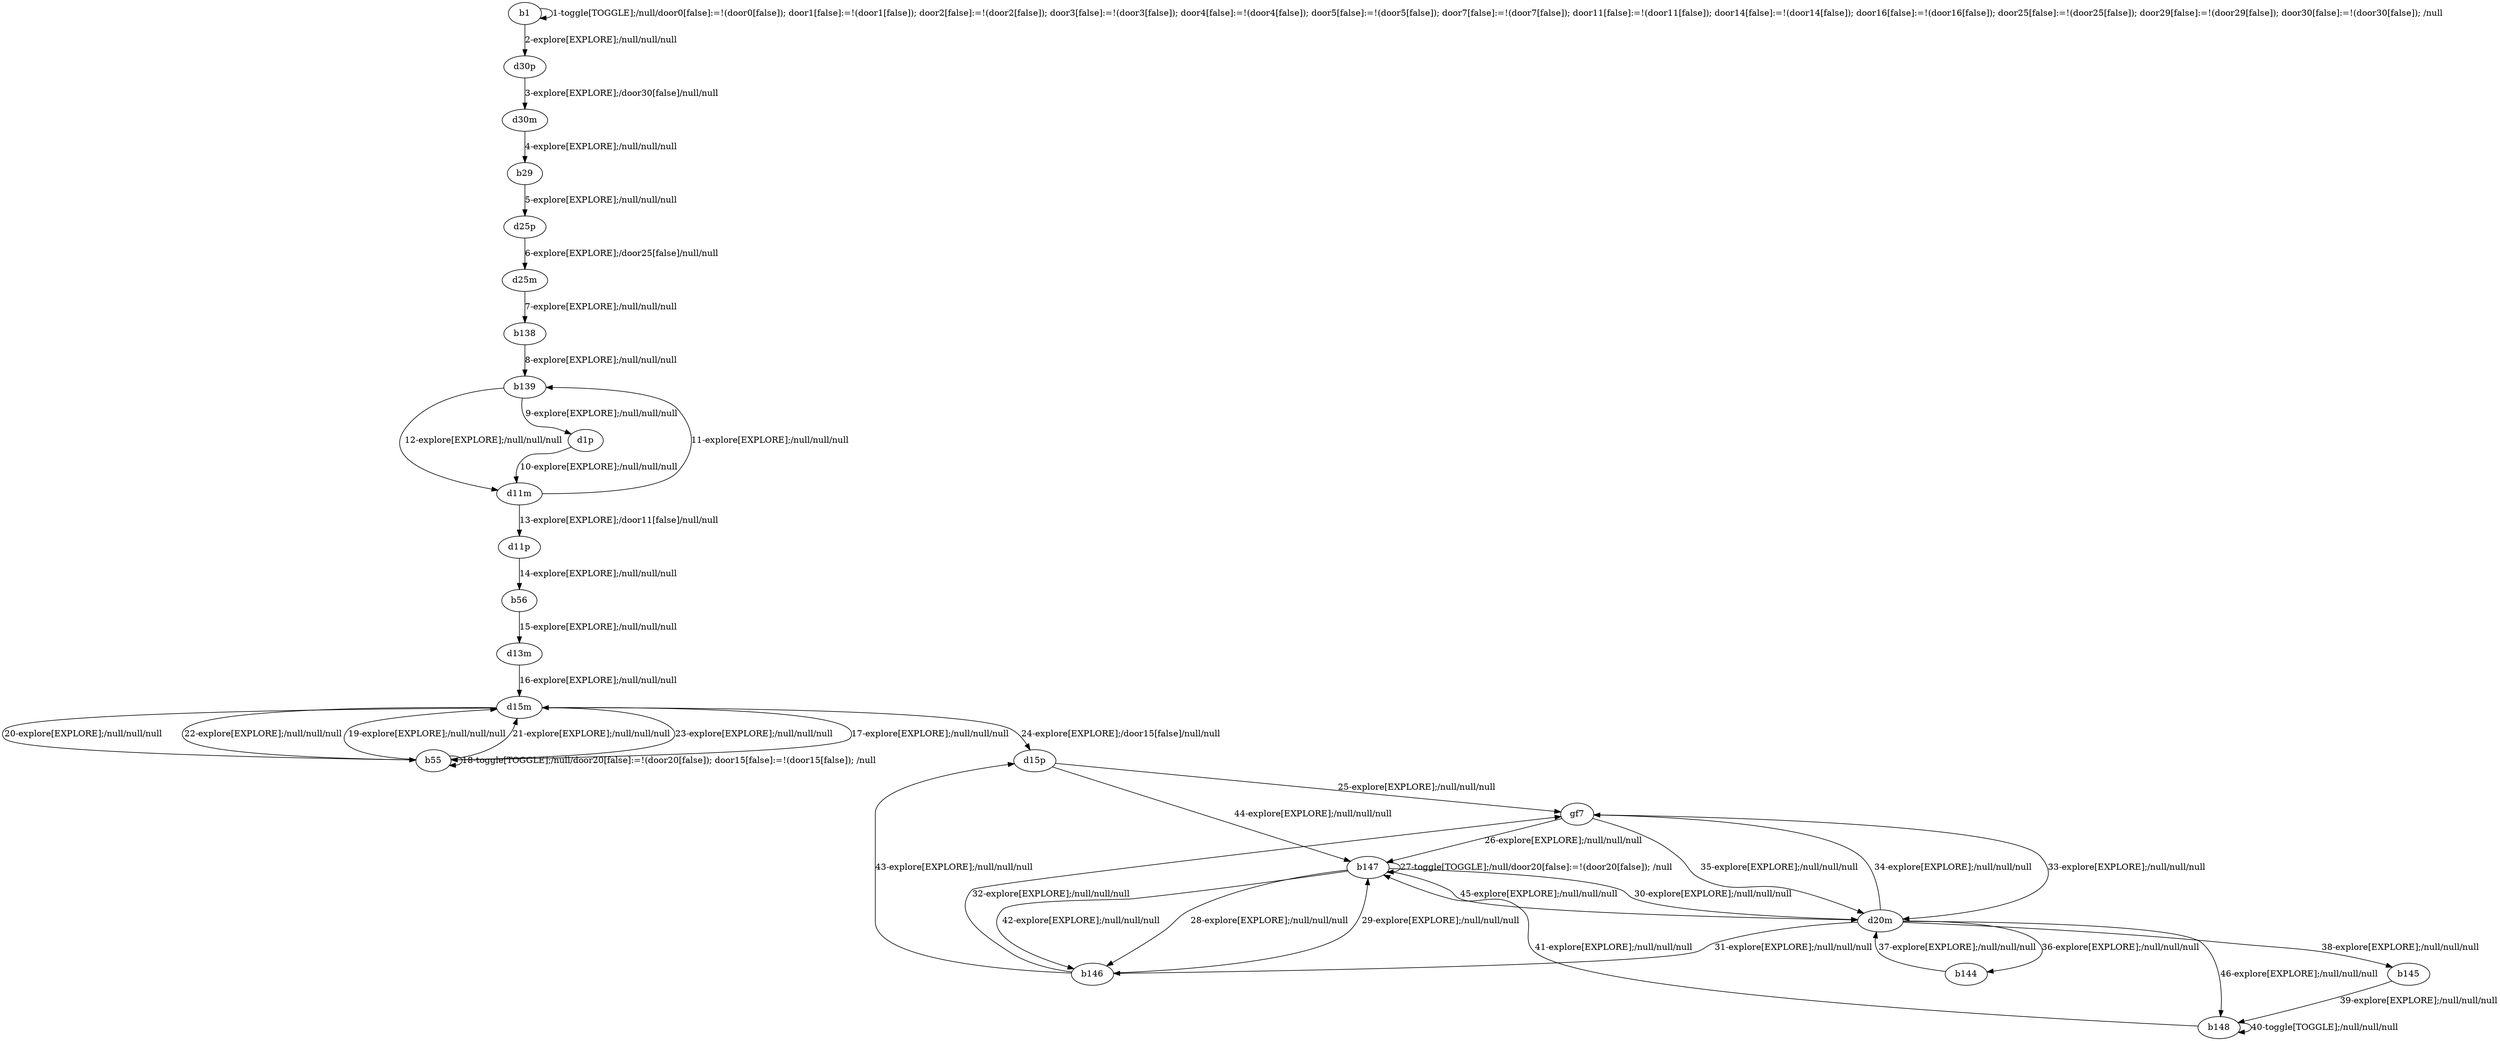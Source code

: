 # Total number of goals covered by this test: 1
# d20m --> b148

digraph g {
"b1" -> "b1" [label = "1-toggle[TOGGLE];/null/door0[false]:=!(door0[false]); door1[false]:=!(door1[false]); door2[false]:=!(door2[false]); door3[false]:=!(door3[false]); door4[false]:=!(door4[false]); door5[false]:=!(door5[false]); door7[false]:=!(door7[false]); door11[false]:=!(door11[false]); door14[false]:=!(door14[false]); door16[false]:=!(door16[false]); door25[false]:=!(door25[false]); door29[false]:=!(door29[false]); door30[false]:=!(door30[false]); /null"];
"b1" -> "d30p" [label = "2-explore[EXPLORE];/null/null/null"];
"d30p" -> "d30m" [label = "3-explore[EXPLORE];/door30[false]/null/null"];
"d30m" -> "b29" [label = "4-explore[EXPLORE];/null/null/null"];
"b29" -> "d25p" [label = "5-explore[EXPLORE];/null/null/null"];
"d25p" -> "d25m" [label = "6-explore[EXPLORE];/door25[false]/null/null"];
"d25m" -> "b138" [label = "7-explore[EXPLORE];/null/null/null"];
"b138" -> "b139" [label = "8-explore[EXPLORE];/null/null/null"];
"b139" -> "d1p" [label = "9-explore[EXPLORE];/null/null/null"];
"d1p" -> "d11m" [label = "10-explore[EXPLORE];/null/null/null"];
"d11m" -> "b139" [label = "11-explore[EXPLORE];/null/null/null"];
"b139" -> "d11m" [label = "12-explore[EXPLORE];/null/null/null"];
"d11m" -> "d11p" [label = "13-explore[EXPLORE];/door11[false]/null/null"];
"d11p" -> "b56" [label = "14-explore[EXPLORE];/null/null/null"];
"b56" -> "d13m" [label = "15-explore[EXPLORE];/null/null/null"];
"d13m" -> "d15m" [label = "16-explore[EXPLORE];/null/null/null"];
"d15m" -> "b55" [label = "17-explore[EXPLORE];/null/null/null"];
"b55" -> "b55" [label = "18-toggle[TOGGLE];/null/door20[false]:=!(door20[false]); door15[false]:=!(door15[false]); /null"];
"b55" -> "d15m" [label = "19-explore[EXPLORE];/null/null/null"];
"d15m" -> "b55" [label = "20-explore[EXPLORE];/null/null/null"];
"b55" -> "d15m" [label = "21-explore[EXPLORE];/null/null/null"];
"d15m" -> "b55" [label = "22-explore[EXPLORE];/null/null/null"];
"b55" -> "d15m" [label = "23-explore[EXPLORE];/null/null/null"];
"d15m" -> "d15p" [label = "24-explore[EXPLORE];/door15[false]/null/null"];
"d15p" -> "gf7" [label = "25-explore[EXPLORE];/null/null/null"];
"gf7" -> "b147" [label = "26-explore[EXPLORE];/null/null/null"];
"b147" -> "b147" [label = "27-toggle[TOGGLE];/null/door20[false]:=!(door20[false]); /null"];
"b147" -> "b146" [label = "28-explore[EXPLORE];/null/null/null"];
"b146" -> "b147" [label = "29-explore[EXPLORE];/null/null/null"];
"b147" -> "d20m" [label = "30-explore[EXPLORE];/null/null/null"];
"d20m" -> "b146" [label = "31-explore[EXPLORE];/null/null/null"];
"b146" -> "gf7" [label = "32-explore[EXPLORE];/null/null/null"];
"gf7" -> "d20m" [label = "33-explore[EXPLORE];/null/null/null"];
"d20m" -> "gf7" [label = "34-explore[EXPLORE];/null/null/null"];
"gf7" -> "d20m" [label = "35-explore[EXPLORE];/null/null/null"];
"d20m" -> "b144" [label = "36-explore[EXPLORE];/null/null/null"];
"b144" -> "d20m" [label = "37-explore[EXPLORE];/null/null/null"];
"d20m" -> "b145" [label = "38-explore[EXPLORE];/null/null/null"];
"b145" -> "b148" [label = "39-explore[EXPLORE];/null/null/null"];
"b148" -> "b148" [label = "40-toggle[TOGGLE];/null/null/null"];
"b148" -> "b147" [label = "41-explore[EXPLORE];/null/null/null"];
"b147" -> "b146" [label = "42-explore[EXPLORE];/null/null/null"];
"b146" -> "d15p" [label = "43-explore[EXPLORE];/null/null/null"];
"d15p" -> "b147" [label = "44-explore[EXPLORE];/null/null/null"];
"b147" -> "d20m" [label = "45-explore[EXPLORE];/null/null/null"];
"d20m" -> "b148" [label = "46-explore[EXPLORE];/null/null/null"];
}